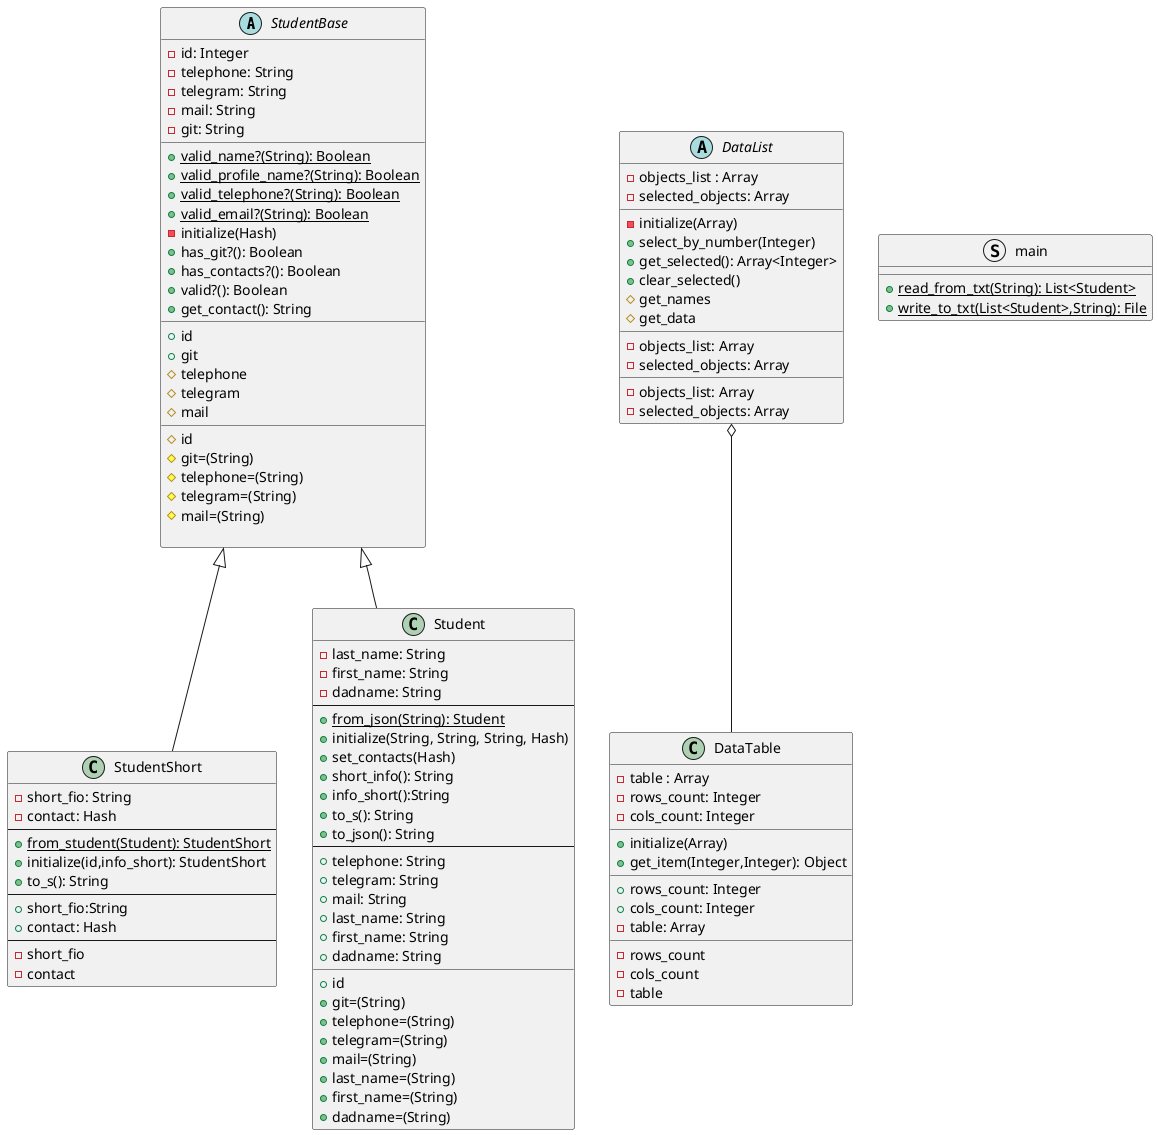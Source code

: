 @startuml
'https://plantuml.com/class-diagram
abstract class StudentBase {
    -id: Integer
    -telephone: String
    -telegram: String
    -mail: String
    -git: String
    __
    +{static}valid_name?(String): Boolean
    +{static}valid_profile_name?(String): Boolean
    +{static}valid_telephone?(String): Boolean
    +{static}valid_email?(String): Boolean
    -initialize(Hash)
    +has_git?(): Boolean
    +has_contacts?(): Boolean
    +valid?(): Boolean
    +get_contact(): String
    __
    +id
    +git
    #telephone
    #telegram
    #mail
    __
    #id
    #git=(String)
    #telephone=(String)
    #telegram=(String)
    #mail=(String)

}
class StudentShort extends StudentBase {
    -short_fio: String
    -contact: Hash
    --
    +{static}from_student(Student): StudentShort
    +initialize(id,info_short): StudentShort
    +to_s(): String
    --
    +short_fio:String
    +contact: Hash
    --
    -short_fio
    -contact
}
class Student extends StudentBase{
    -last_name: String
    -first_name: String
    -dadname: String
    --
    +{static}from_json(String): Student
    +initialize(String, String, String, Hash)
    +set_contacts(Hash)
    +short_info(): String
    +info_short():String
    +to_s(): String
    +to_json(): String
    --
    +telephone: String
    +telegram: String
    +mail: String
    +last_name: String
    +first_name: String
    +dadname: String
    __
    +id
    +git=(String)
    +telephone=(String)
    +telegram=(String)
    +mail=(String)
    +last_name=(String)
    +first_name=(String)
    +dadname=(String)
}

class DataTable{
    -table : Array
    -rows_count: Integer
    -cols_count: Integer
    __
    +initialize(Array)
    +get_item(Integer,Integer): Object
    __
    +rows_count: Integer
    +cols_count: Integer
    -table: Array
    __
    -rows_count
    -cols_count
    -table
}
abstract class DataList{
    -objects_list : Array
    -selected_objects: Array
    __
    -initialize(Array)
    +select_by_number(Integer)
    +get_selected(): Array<Integer>
    +clear_selected()
    #get_names
    #get_data
    __
    -objects_list: Array
    -selected_objects: Array
    __
    -objects_list: Array
    -selected_objects: Array
}

struct main {
    +{static}read_from_txt(String): List<Student>
    +{static}write_to_txt(List<Student>,String): File
}

DataList o-- DataTable
@enduml